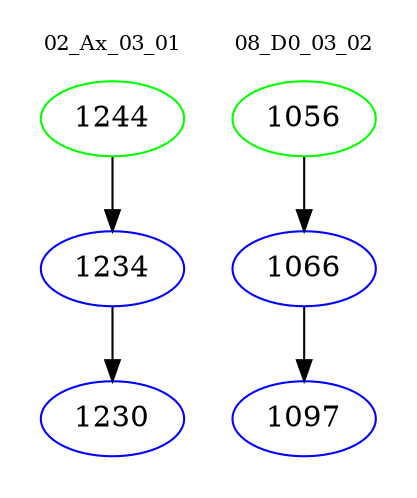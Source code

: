 digraph{
subgraph cluster_0 {
color = white
label = "02_Ax_03_01";
fontsize=10;
T0_1244 [label="1244", color="green"]
T0_1244 -> T0_1234 [color="black"]
T0_1234 [label="1234", color="blue"]
T0_1234 -> T0_1230 [color="black"]
T0_1230 [label="1230", color="blue"]
}
subgraph cluster_1 {
color = white
label = "08_D0_03_02";
fontsize=10;
T1_1056 [label="1056", color="green"]
T1_1056 -> T1_1066 [color="black"]
T1_1066 [label="1066", color="blue"]
T1_1066 -> T1_1097 [color="black"]
T1_1097 [label="1097", color="blue"]
}
}
